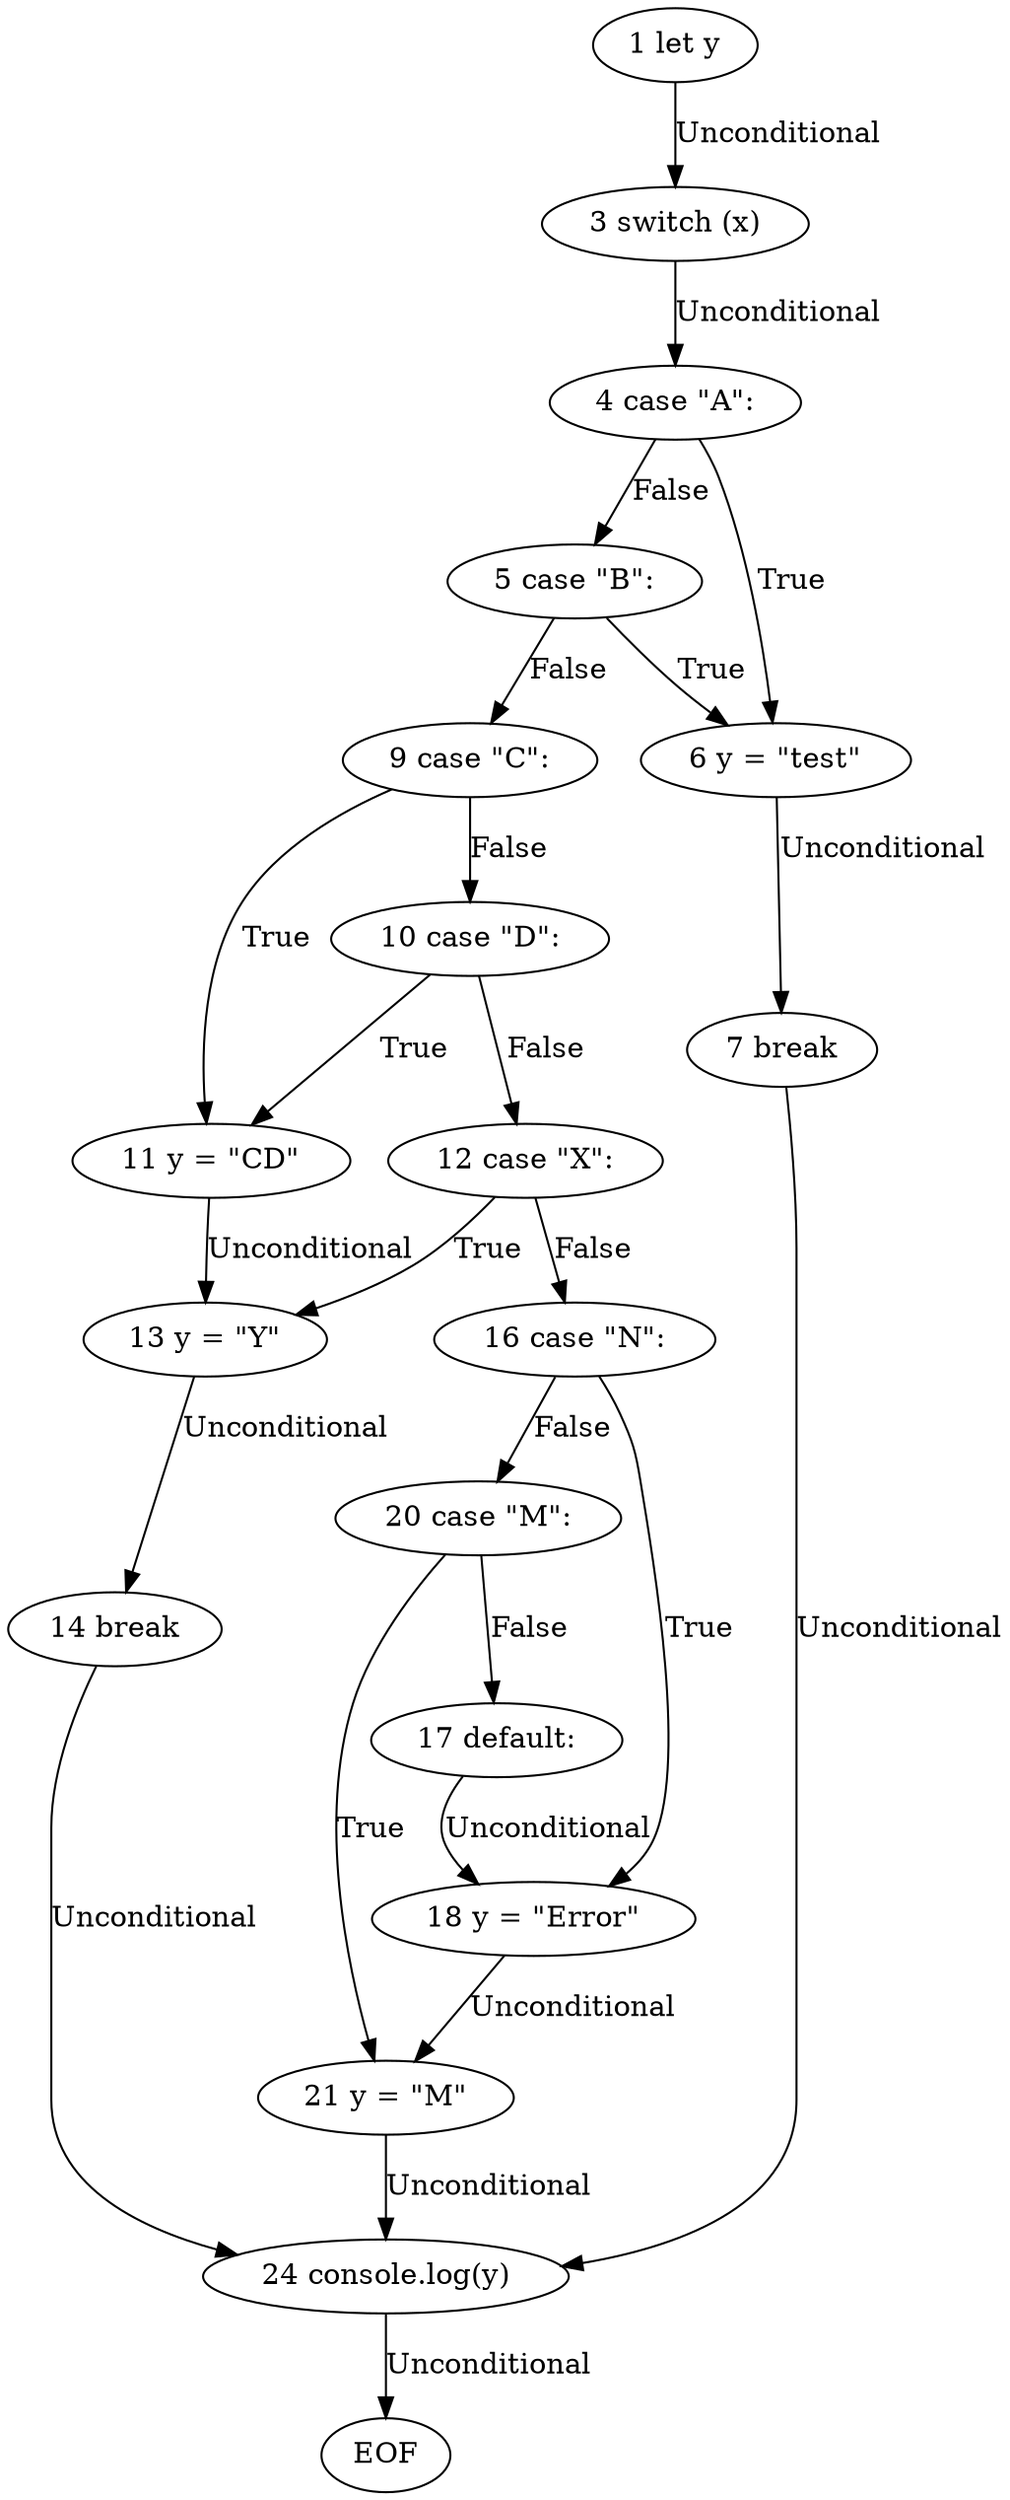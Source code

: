 digraph cfg {
  "0" [ label = "1 let y" ];
  "1" [ label = "3 switch (x)" ];
  "2" [ label = "4 case \"A\":" ];
  "3" [ label = "5 case \"B\":" ];
  "4" [ label = "6 y = \"test\"" ];
  "5" [ label = "7 break" ];
  "6" [ label = "9 case \"C\":" ];
  "7" [ label = "10 case \"D\":" ];
  "8" [ label = "11 y = \"CD\"" ];
  "9" [ label = "12 case \"X\":" ];
  "10" [ label = "13 y = \"Y\"" ];
  "11" [ label = "14 break" ];
  "12" [ label = "16 case \"N\":" ];
  "13" [ label = "17 default:" ];
  "14" [ label = "18 y = \"Error\"" ];
  "15" [ label = "20 case \"M\":" ];
  "16" [ label = "21 y = \"M\"" ];
  "17" [ label = "24 console.log(y)" ];
  "18" [ label = "EOF" ];
  "0" -> "1" [ label = "Unconditional" ];
  "1" -> "2" [ label = "Unconditional" ];
  "2" -> "3" [ label = "False" ];
  "2" -> "4" [ label = "True" ];
  "3" -> "4" [ label = "True" ];
  "3" -> "6" [ label = "False" ];
  "4" -> "5" [ label = "Unconditional" ];
  "5" -> "17" [ label = "Unconditional" ];
  "6" -> "7" [ label = "False" ];
  "6" -> "8" [ label = "True" ];
  "7" -> "8" [ label = "True" ];
  "7" -> "9" [ label = "False" ];
  "8" -> "10" [ label = "Unconditional" ];
  "9" -> "10" [ label = "True" ];
  "9" -> "12" [ label = "False" ];
  "10" -> "11" [ label = "Unconditional" ];
  "11" -> "17" [ label = "Unconditional" ];
  "12" -> "14" [ label = "True" ];
  "12" -> "15" [ label = "False" ];
  "13" -> "14" [ label = "Unconditional" ];
  "14" -> "16" [ label = "Unconditional" ];
  "15" -> "13" [ label = "False" ];
  "15" -> "16" [ label = "True" ];
  "16" -> "17" [ label = "Unconditional" ];
  "17" -> "18" [ label = "Unconditional" ];
}